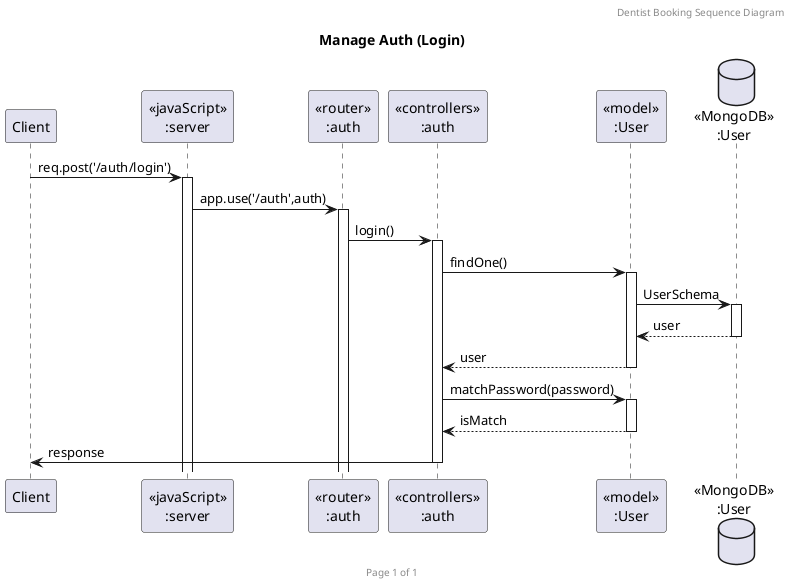 @startuml Manage Auth (Login)

header Dentist Booking Sequence Diagram
footer Page %page% of %lastpage%
title "Manage Auth (Login)"

participant "Client" as client
participant "<<javaScript>>\n:server" as server
participant "<<router>>\n:auth" as routerAuth
participant "<<controllers>>\n:auth" as controllersAuth
participant "<<model>>\n:User" as modelUser
database "<<MongoDB>>\n:User" as UsersDatabase

client->server ++:req.post('/auth/login')
server->routerAuth ++:app.use('/auth',auth)
routerAuth -> controllersAuth ++:login()
controllersAuth->modelUser ++:findOne()
modelUser ->UsersDatabase ++: UserSchema
UsersDatabase --> modelUser --: user
controllersAuth <-- modelUser --:user
controllersAuth->modelUser ++:matchPassword(password)
controllersAuth <-- modelUser --:isMatch
controllersAuth->client --:response

@enduml
